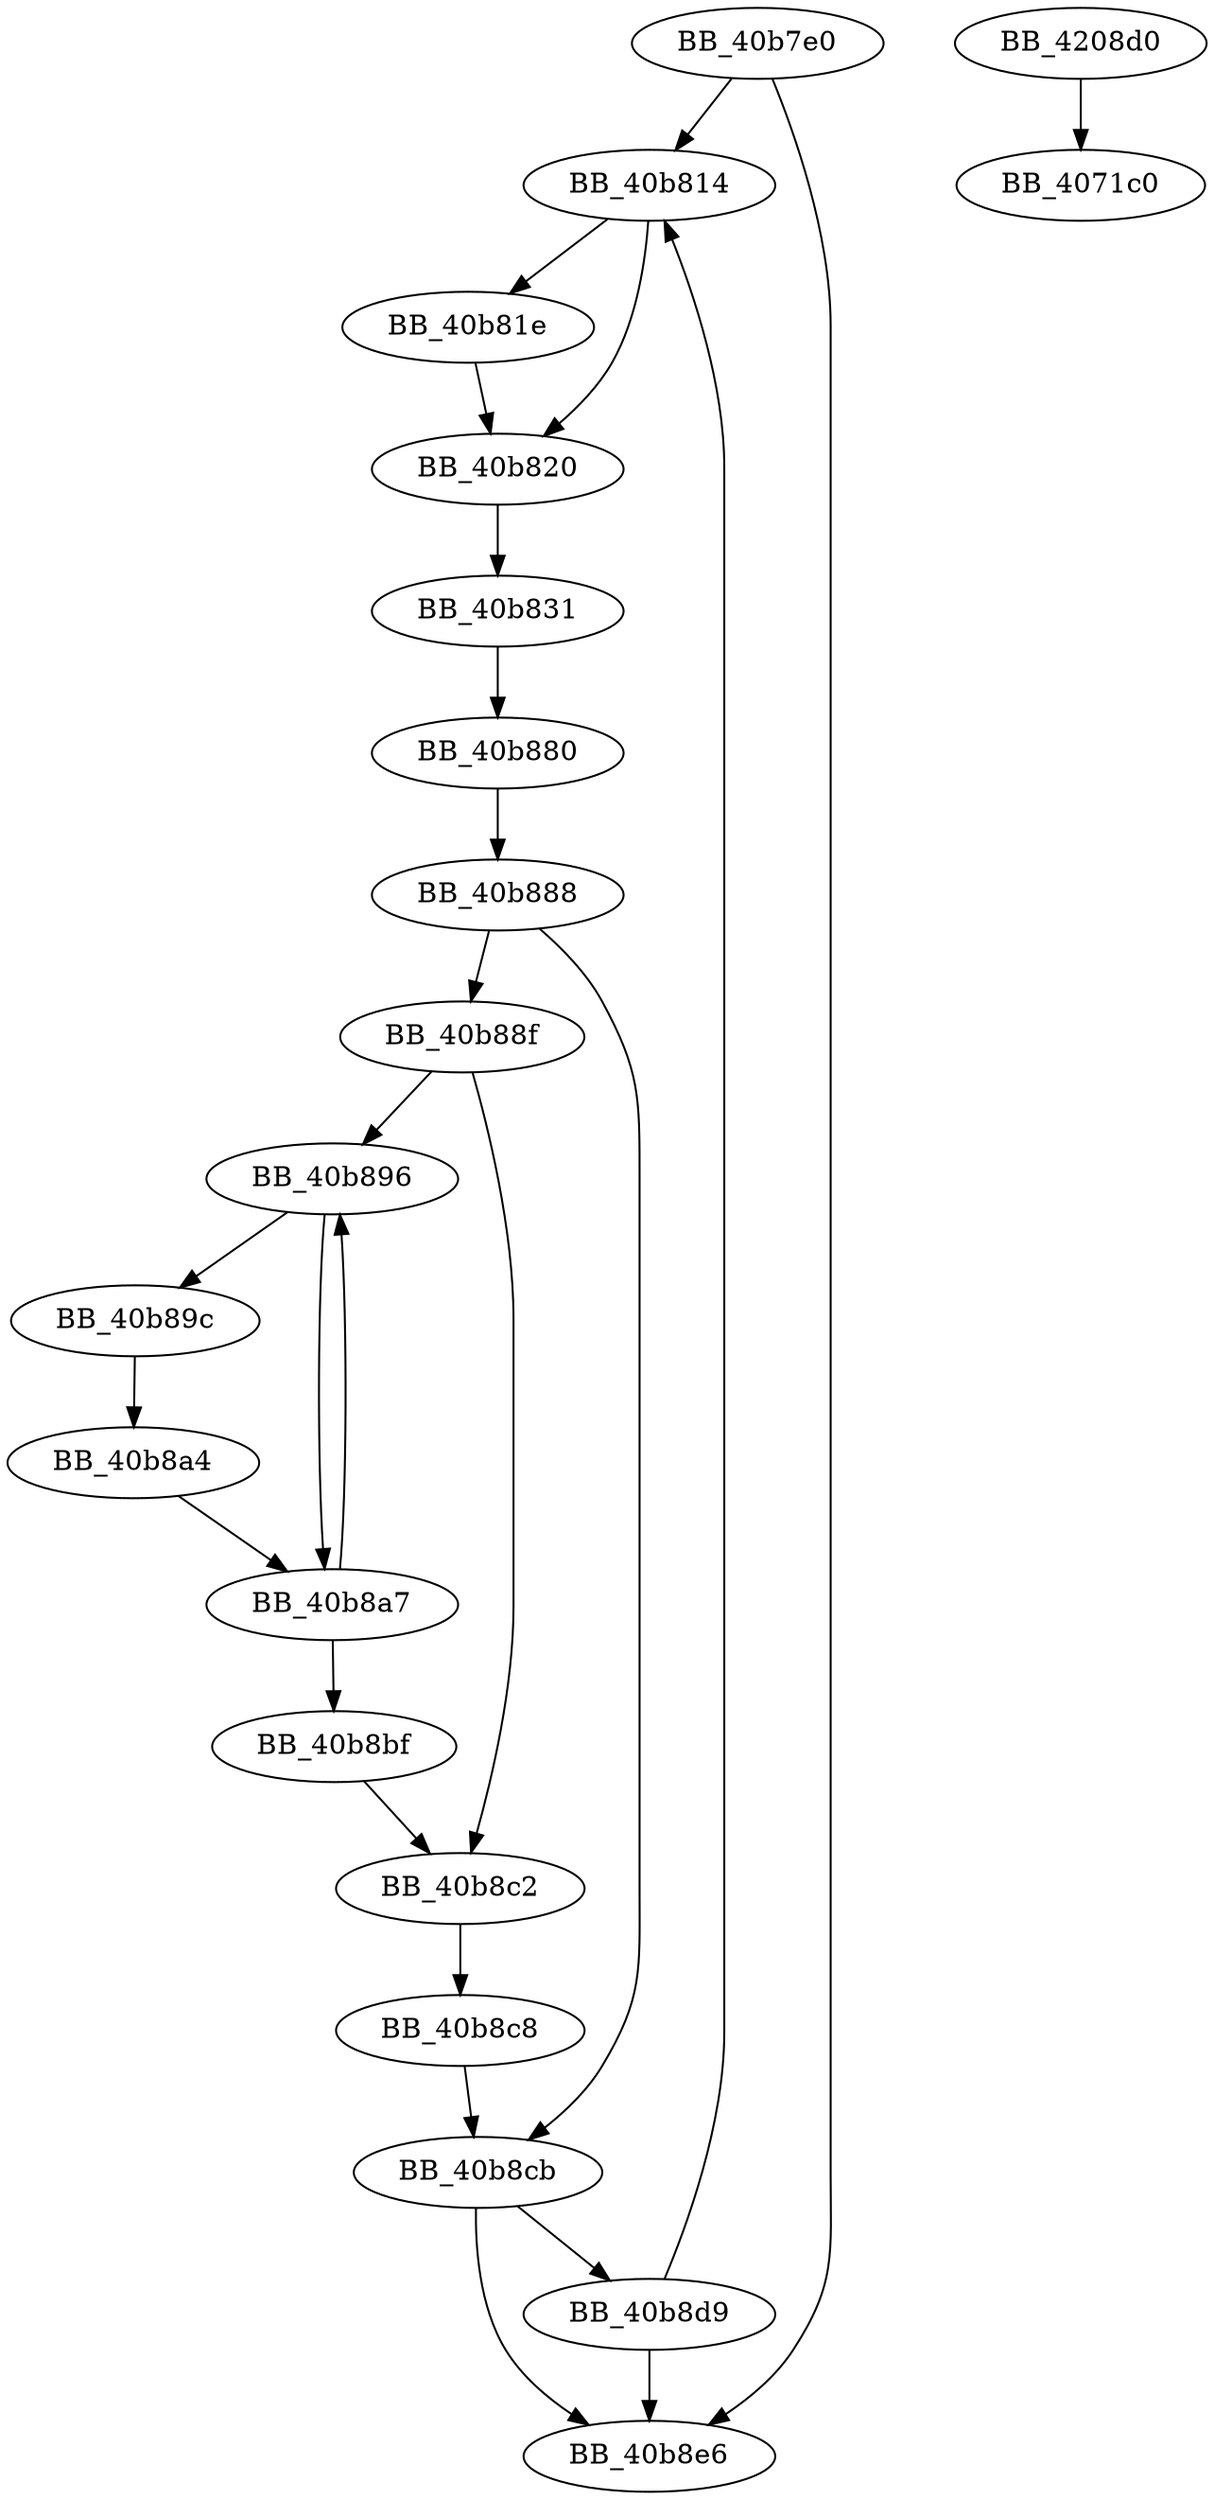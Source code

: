 DiGraph sub_40B7E0{
BB_40b7e0->BB_40b814
BB_40b7e0->BB_40b8e6
BB_40b814->BB_40b81e
BB_40b814->BB_40b820
BB_40b81e->BB_40b820
BB_40b820->BB_40b831
BB_40b831->BB_40b880
BB_40b880->BB_40b888
BB_40b888->BB_40b88f
BB_40b888->BB_40b8cb
BB_40b88f->BB_40b896
BB_40b88f->BB_40b8c2
BB_40b896->BB_40b89c
BB_40b896->BB_40b8a7
BB_40b89c->BB_40b8a4
BB_40b8a4->BB_40b8a7
BB_40b8a7->BB_40b896
BB_40b8a7->BB_40b8bf
BB_40b8bf->BB_40b8c2
BB_40b8c2->BB_40b8c8
BB_40b8c8->BB_40b8cb
BB_40b8cb->BB_40b8d9
BB_40b8cb->BB_40b8e6
BB_40b8d9->BB_40b814
BB_40b8d9->BB_40b8e6
BB_4208d0->BB_4071c0
}
